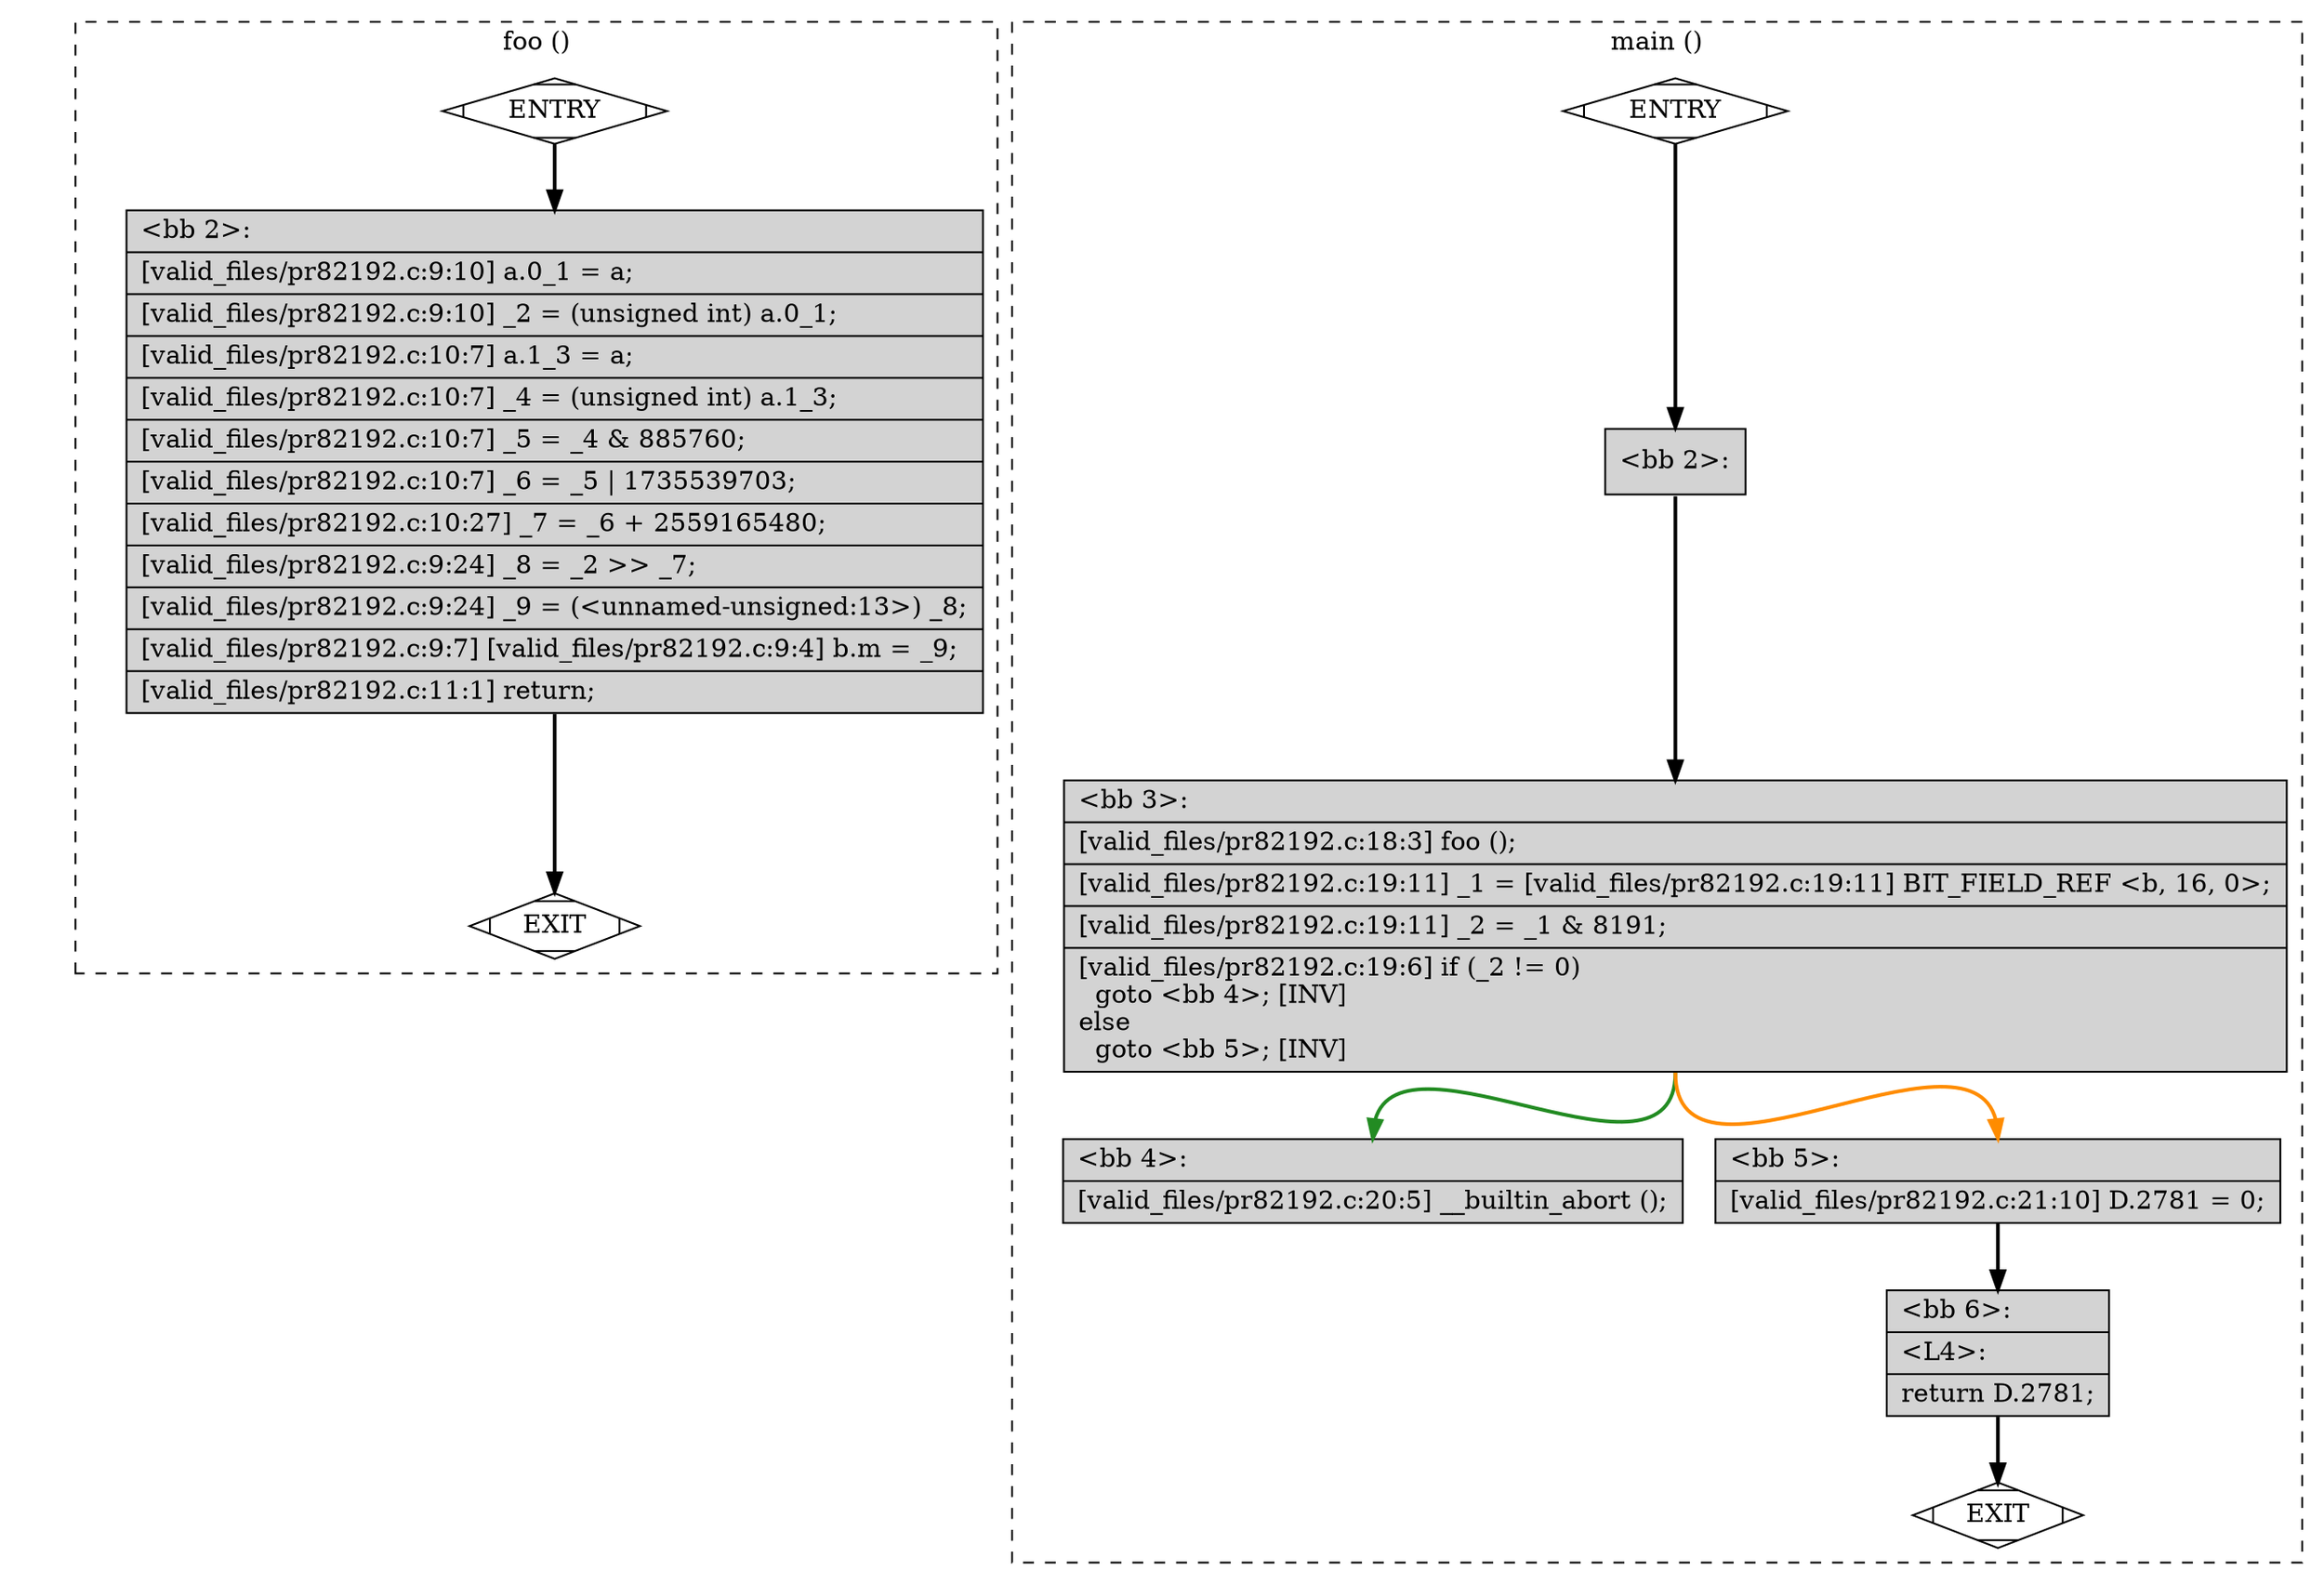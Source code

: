 digraph "a-pr82192.c.015t.cfg" {
overlap=false;
subgraph "cluster_foo" {
	style="dashed";
	color="black";
	label="foo ()";
	fn_0_basic_block_0 [shape=Mdiamond,style=filled,fillcolor=white,label="ENTRY"];

	fn_0_basic_block_1 [shape=Mdiamond,style=filled,fillcolor=white,label="EXIT"];

	fn_0_basic_block_2 [shape=record,style=filled,fillcolor=lightgrey,label="{\<bb\ 2\>:\l\
|[valid_files/pr82192.c:9:10]\ a.0_1\ =\ a;\l\
|[valid_files/pr82192.c:9:10]\ _2\ =\ (unsigned\ int)\ a.0_1;\l\
|[valid_files/pr82192.c:10:7]\ a.1_3\ =\ a;\l\
|[valid_files/pr82192.c:10:7]\ _4\ =\ (unsigned\ int)\ a.1_3;\l\
|[valid_files/pr82192.c:10:7]\ _5\ =\ _4\ &\ 885760;\l\
|[valid_files/pr82192.c:10:7]\ _6\ =\ _5\ \|\ 1735539703;\l\
|[valid_files/pr82192.c:10:27]\ _7\ =\ _6\ +\ 2559165480;\l\
|[valid_files/pr82192.c:9:24]\ _8\ =\ _2\ \>\>\ _7;\l\
|[valid_files/pr82192.c:9:24]\ _9\ =\ (\<unnamed-unsigned:13\>)\ _8;\l\
|[valid_files/pr82192.c:9:7]\ [valid_files/pr82192.c:9:4]\ b.m\ =\ _9;\l\
|[valid_files/pr82192.c:11:1]\ return;\l\
}"];

	fn_0_basic_block_0:s -> fn_0_basic_block_2:n [style="solid,bold",color=black,weight=100,constraint=true];
	fn_0_basic_block_2:s -> fn_0_basic_block_1:n [style="solid,bold",color=black,weight=10,constraint=true];
	fn_0_basic_block_0:s -> fn_0_basic_block_1:n [style="invis",constraint=true];
}
subgraph "cluster_main" {
	style="dashed";
	color="black";
	label="main ()";
	fn_1_basic_block_0 [shape=Mdiamond,style=filled,fillcolor=white,label="ENTRY"];

	fn_1_basic_block_1 [shape=Mdiamond,style=filled,fillcolor=white,label="EXIT"];

	fn_1_basic_block_2 [shape=record,style=filled,fillcolor=lightgrey,label="{\<bb\ 2\>:\l\
}"];

	fn_1_basic_block_3 [shape=record,style=filled,fillcolor=lightgrey,label="{\<bb\ 3\>:\l\
|[valid_files/pr82192.c:18:3]\ foo\ ();\l\
|[valid_files/pr82192.c:19:11]\ _1\ =\ [valid_files/pr82192.c:19:11]\ BIT_FIELD_REF\ \<b,\ 16,\ 0\>;\l\
|[valid_files/pr82192.c:19:11]\ _2\ =\ _1\ &\ 8191;\l\
|[valid_files/pr82192.c:19:6]\ if\ (_2\ !=\ 0)\l\
\ \ goto\ \<bb\ 4\>;\ [INV]\l\
else\l\
\ \ goto\ \<bb\ 5\>;\ [INV]\l\
}"];

	fn_1_basic_block_4 [shape=record,style=filled,fillcolor=lightgrey,label="{\<bb\ 4\>:\l\
|[valid_files/pr82192.c:20:5]\ __builtin_abort\ ();\l\
}"];

	fn_1_basic_block_5 [shape=record,style=filled,fillcolor=lightgrey,label="{\<bb\ 5\>:\l\
|[valid_files/pr82192.c:21:10]\ D.2781\ =\ 0;\l\
}"];

	fn_1_basic_block_6 [shape=record,style=filled,fillcolor=lightgrey,label="{\<bb\ 6\>:\l\
|\<L4\>:\l\
|return\ D.2781;\l\
}"];

	fn_1_basic_block_0:s -> fn_1_basic_block_2:n [style="solid,bold",color=black,weight=100,constraint=true];
	fn_1_basic_block_2:s -> fn_1_basic_block_3:n [style="solid,bold",color=black,weight=100,constraint=true];
	fn_1_basic_block_3:s -> fn_1_basic_block_4:n [style="solid,bold",color=forestgreen,weight=10,constraint=true];
	fn_1_basic_block_3:s -> fn_1_basic_block_5:n [style="solid,bold",color=darkorange,weight=10,constraint=true];
	fn_1_basic_block_5:s -> fn_1_basic_block_6:n [style="solid,bold",color=black,weight=100,constraint=true];
	fn_1_basic_block_6:s -> fn_1_basic_block_1:n [style="solid,bold",color=black,weight=10,constraint=true];
	fn_1_basic_block_0:s -> fn_1_basic_block_1:n [style="invis",constraint=true];
}
}
